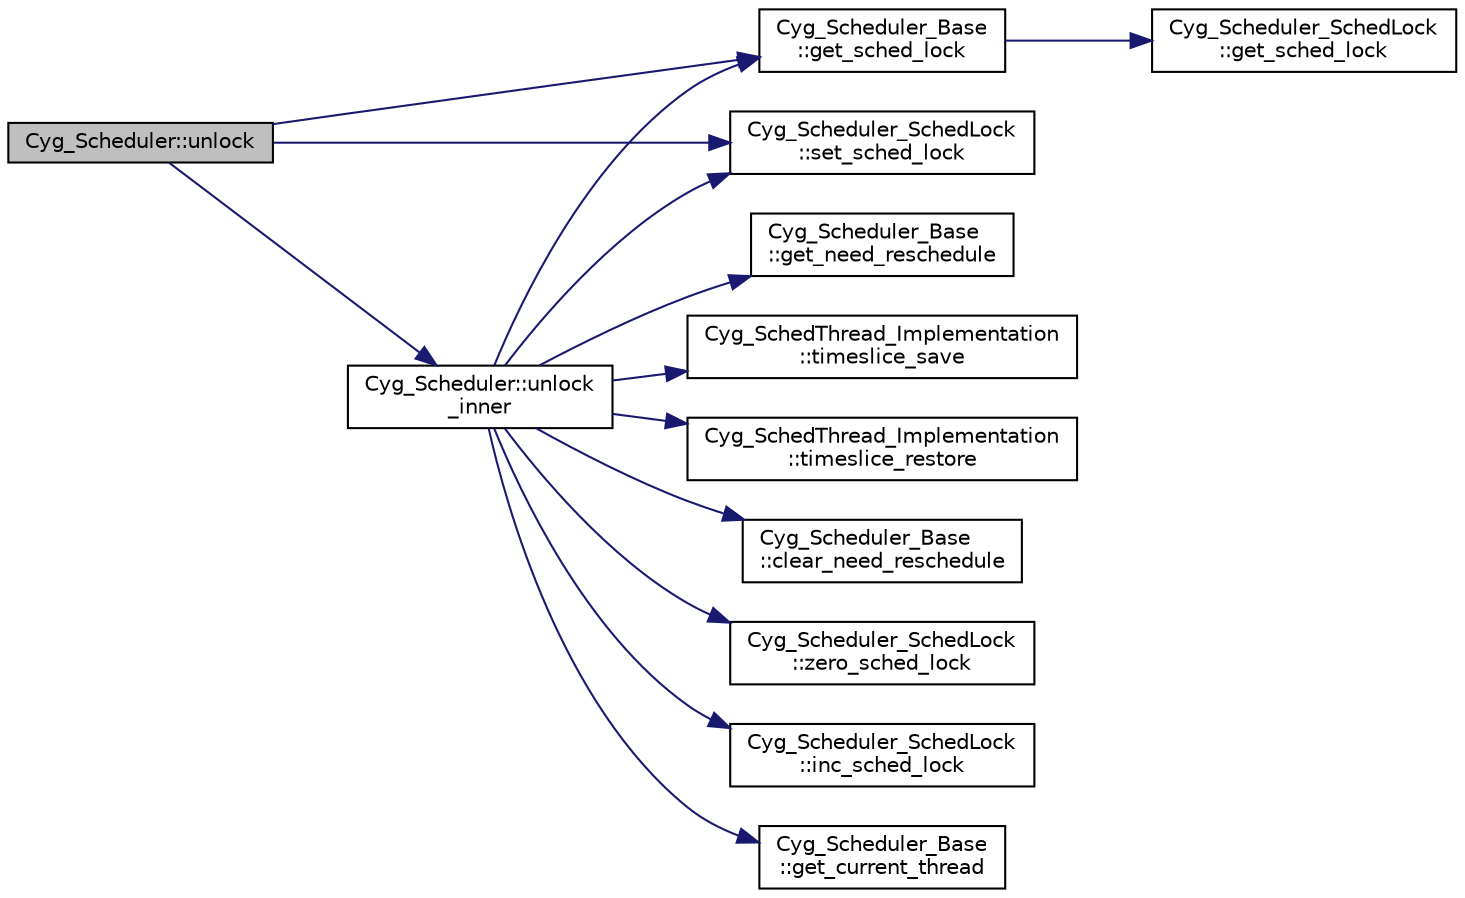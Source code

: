 digraph "Cyg_Scheduler::unlock"
{
  edge [fontname="Helvetica",fontsize="10",labelfontname="Helvetica",labelfontsize="10"];
  node [fontname="Helvetica",fontsize="10",shape=record];
  rankdir="LR";
  Node1 [label="Cyg_Scheduler::unlock",height=0.2,width=0.4,color="black", fillcolor="grey75", style="filled" fontcolor="black"];
  Node1 -> Node2 [color="midnightblue",fontsize="10",style="solid",fontname="Helvetica"];
  Node2 [label="Cyg_Scheduler_Base\l::get_sched_lock",height=0.2,width=0.4,color="black", fillcolor="white", style="filled",URL="$class_cyg___scheduler___base.html#a5a5f50e73c8a6deec8feae3799132e20"];
  Node2 -> Node3 [color="midnightblue",fontsize="10",style="solid",fontname="Helvetica"];
  Node3 [label="Cyg_Scheduler_SchedLock\l::get_sched_lock",height=0.2,width=0.4,color="black", fillcolor="white", style="filled",URL="$class_cyg___scheduler___sched_lock.html#a5f941d084757c857ef26eaad492265ac"];
  Node1 -> Node4 [color="midnightblue",fontsize="10",style="solid",fontname="Helvetica"];
  Node4 [label="Cyg_Scheduler_SchedLock\l::set_sched_lock",height=0.2,width=0.4,color="black", fillcolor="white", style="filled",URL="$class_cyg___scheduler___sched_lock.html#a917f304e58f2f95467ff25e2ee22d027"];
  Node1 -> Node5 [color="midnightblue",fontsize="10",style="solid",fontname="Helvetica"];
  Node5 [label="Cyg_Scheduler::unlock\l_inner",height=0.2,width=0.4,color="black", fillcolor="white", style="filled",URL="$class_cyg___scheduler.html#a529555a4995ebd4ddab69edd0d4f766f"];
  Node5 -> Node2 [color="midnightblue",fontsize="10",style="solid",fontname="Helvetica"];
  Node5 -> Node6 [color="midnightblue",fontsize="10",style="solid",fontname="Helvetica"];
  Node6 [label="Cyg_Scheduler_Base\l::get_current_thread",height=0.2,width=0.4,color="black", fillcolor="white", style="filled",URL="$class_cyg___scheduler___base.html#a32d18e404cb32e320a3cc0a2b99a54c3"];
  Node5 -> Node7 [color="midnightblue",fontsize="10",style="solid",fontname="Helvetica"];
  Node7 [label="Cyg_Scheduler_Base\l::get_need_reschedule",height=0.2,width=0.4,color="black", fillcolor="white", style="filled",URL="$class_cyg___scheduler___base.html#acf6dbf969ef22dea4f5ece6a31aa6303"];
  Node5 -> Node8 [color="midnightblue",fontsize="10",style="solid",fontname="Helvetica"];
  Node8 [label="Cyg_SchedThread_Implementation\l::timeslice_save",height=0.2,width=0.4,color="black", fillcolor="white", style="filled",URL="$class_cyg___sched_thread___implementation.html#aa7657aa012164cd46db44da20d242274"];
  Node5 -> Node9 [color="midnightblue",fontsize="10",style="solid",fontname="Helvetica"];
  Node9 [label="Cyg_SchedThread_Implementation\l::timeslice_restore",height=0.2,width=0.4,color="black", fillcolor="white", style="filled",URL="$class_cyg___sched_thread___implementation.html#a25b9b22611b251e02b5850c6e60a748c"];
  Node5 -> Node10 [color="midnightblue",fontsize="10",style="solid",fontname="Helvetica"];
  Node10 [label="Cyg_Scheduler_Base\l::clear_need_reschedule",height=0.2,width=0.4,color="black", fillcolor="white", style="filled",URL="$class_cyg___scheduler___base.html#a6d90dadb5d732756eb2f1acdedb54aa2"];
  Node5 -> Node11 [color="midnightblue",fontsize="10",style="solid",fontname="Helvetica"];
  Node11 [label="Cyg_Scheduler_SchedLock\l::zero_sched_lock",height=0.2,width=0.4,color="black", fillcolor="white", style="filled",URL="$class_cyg___scheduler___sched_lock.html#a47cf05e000f2d76663b65f2b614c4c95"];
  Node5 -> Node12 [color="midnightblue",fontsize="10",style="solid",fontname="Helvetica"];
  Node12 [label="Cyg_Scheduler_SchedLock\l::inc_sched_lock",height=0.2,width=0.4,color="black", fillcolor="white", style="filled",URL="$class_cyg___scheduler___sched_lock.html#ab17790e36a73579ead9df6b1892780c6"];
  Node5 -> Node4 [color="midnightblue",fontsize="10",style="solid",fontname="Helvetica"];
}
